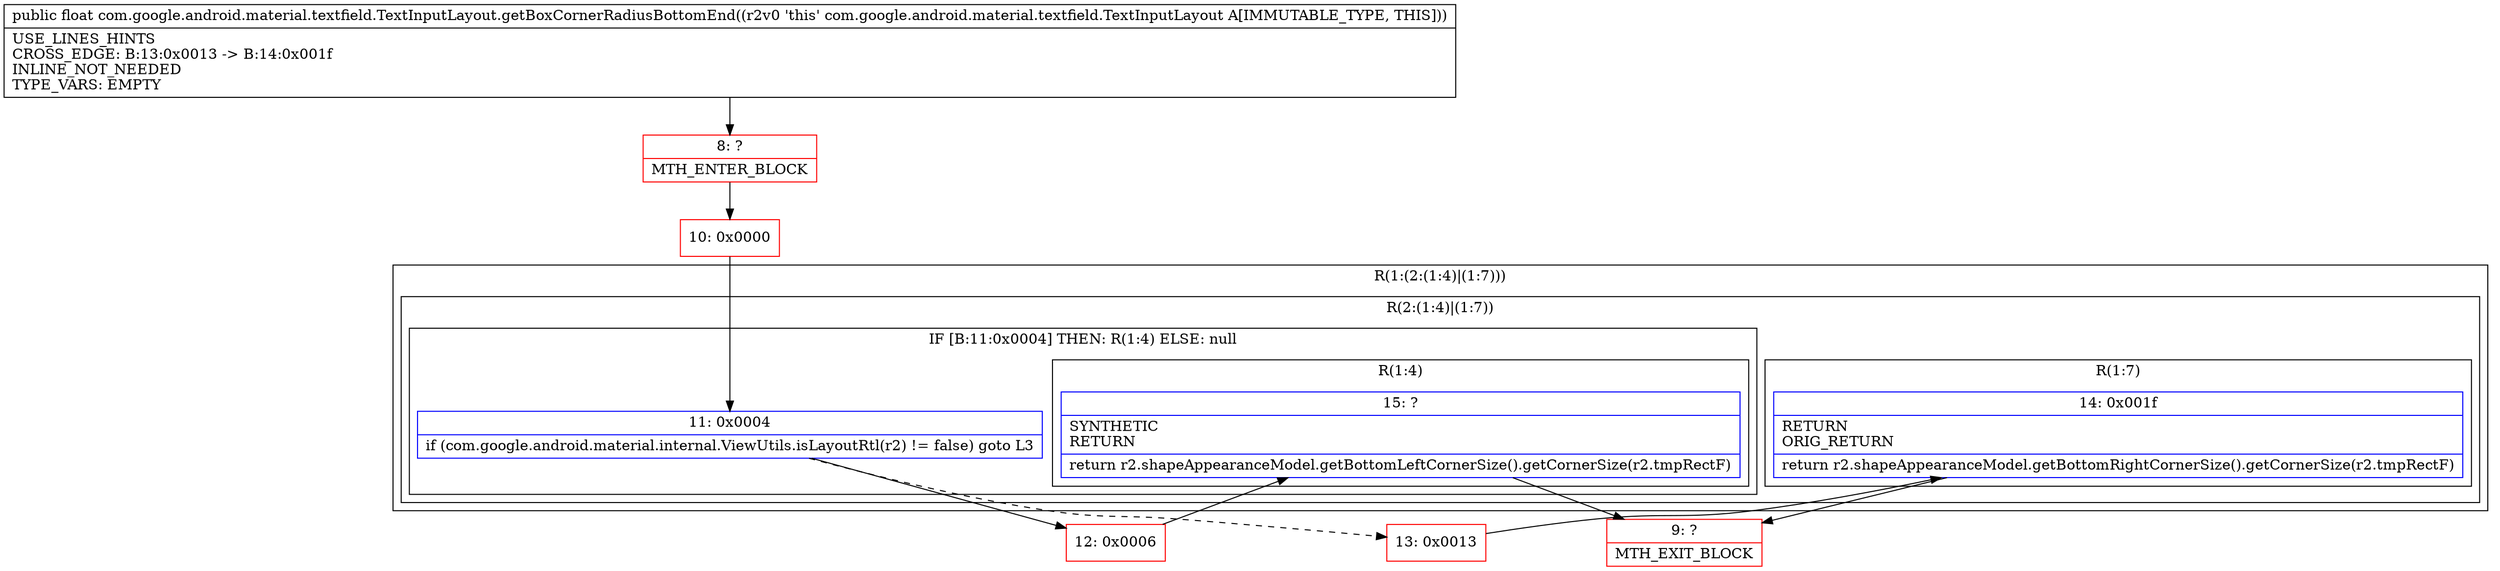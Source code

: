 digraph "CFG forcom.google.android.material.textfield.TextInputLayout.getBoxCornerRadiusBottomEnd()F" {
subgraph cluster_Region_1992982518 {
label = "R(1:(2:(1:4)|(1:7)))";
node [shape=record,color=blue];
subgraph cluster_Region_1282878913 {
label = "R(2:(1:4)|(1:7))";
node [shape=record,color=blue];
subgraph cluster_IfRegion_947462654 {
label = "IF [B:11:0x0004] THEN: R(1:4) ELSE: null";
node [shape=record,color=blue];
Node_11 [shape=record,label="{11\:\ 0x0004|if (com.google.android.material.internal.ViewUtils.isLayoutRtl(r2) != false) goto L3\l}"];
subgraph cluster_Region_712574359 {
label = "R(1:4)";
node [shape=record,color=blue];
Node_15 [shape=record,label="{15\:\ ?|SYNTHETIC\lRETURN\l|return r2.shapeAppearanceModel.getBottomLeftCornerSize().getCornerSize(r2.tmpRectF)\l}"];
}
}
subgraph cluster_Region_266992353 {
label = "R(1:7)";
node [shape=record,color=blue];
Node_14 [shape=record,label="{14\:\ 0x001f|RETURN\lORIG_RETURN\l|return r2.shapeAppearanceModel.getBottomRightCornerSize().getCornerSize(r2.tmpRectF)\l}"];
}
}
}
Node_8 [shape=record,color=red,label="{8\:\ ?|MTH_ENTER_BLOCK\l}"];
Node_10 [shape=record,color=red,label="{10\:\ 0x0000}"];
Node_12 [shape=record,color=red,label="{12\:\ 0x0006}"];
Node_9 [shape=record,color=red,label="{9\:\ ?|MTH_EXIT_BLOCK\l}"];
Node_13 [shape=record,color=red,label="{13\:\ 0x0013}"];
MethodNode[shape=record,label="{public float com.google.android.material.textfield.TextInputLayout.getBoxCornerRadiusBottomEnd((r2v0 'this' com.google.android.material.textfield.TextInputLayout A[IMMUTABLE_TYPE, THIS]))  | USE_LINES_HINTS\lCROSS_EDGE: B:13:0x0013 \-\> B:14:0x001f\lINLINE_NOT_NEEDED\lTYPE_VARS: EMPTY\l}"];
MethodNode -> Node_8;Node_11 -> Node_12;
Node_11 -> Node_13[style=dashed];
Node_15 -> Node_9;
Node_14 -> Node_9;
Node_8 -> Node_10;
Node_10 -> Node_11;
Node_12 -> Node_15;
Node_13 -> Node_14;
}

